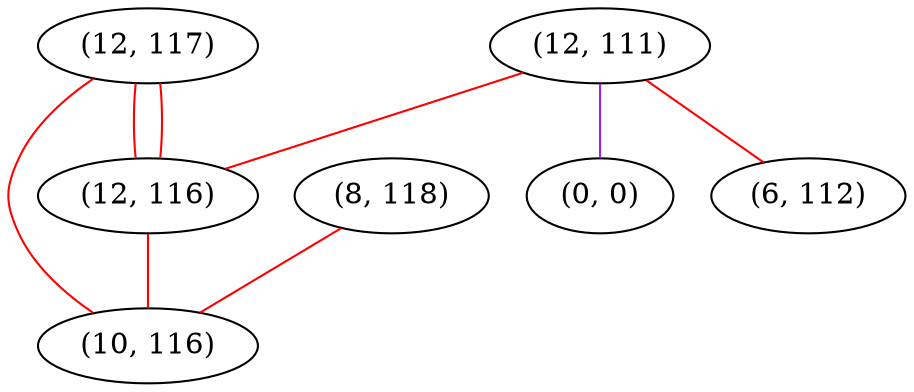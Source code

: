 graph "" {
"(12, 117)";
"(12, 111)";
"(12, 116)";
"(8, 118)";
"(0, 0)";
"(10, 116)";
"(6, 112)";
"(12, 117)" -- "(12, 116)"  [color=red, key=0, weight=1];
"(12, 117)" -- "(12, 116)"  [color=red, key=1, weight=1];
"(12, 117)" -- "(10, 116)"  [color=red, key=0, weight=1];
"(12, 111)" -- "(12, 116)"  [color=red, key=0, weight=1];
"(12, 111)" -- "(6, 112)"  [color=red, key=0, weight=1];
"(12, 111)" -- "(0, 0)"  [color=purple, key=0, weight=4];
"(12, 116)" -- "(10, 116)"  [color=red, key=0, weight=1];
"(8, 118)" -- "(10, 116)"  [color=red, key=0, weight=1];
}
